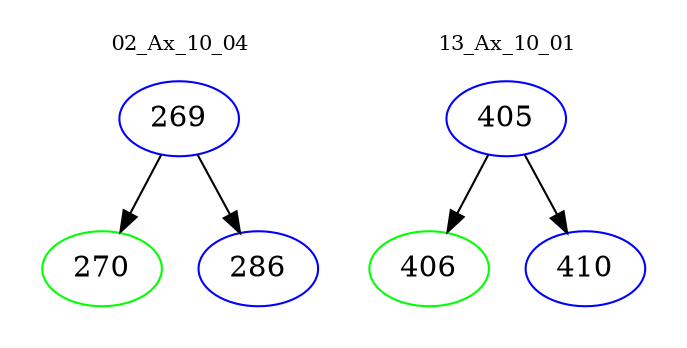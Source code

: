 digraph{
subgraph cluster_0 {
color = white
label = "02_Ax_10_04";
fontsize=10;
T0_269 [label="269", color="blue"]
T0_269 -> T0_270 [color="black"]
T0_270 [label="270", color="green"]
T0_269 -> T0_286 [color="black"]
T0_286 [label="286", color="blue"]
}
subgraph cluster_1 {
color = white
label = "13_Ax_10_01";
fontsize=10;
T1_405 [label="405", color="blue"]
T1_405 -> T1_406 [color="black"]
T1_406 [label="406", color="green"]
T1_405 -> T1_410 [color="black"]
T1_410 [label="410", color="blue"]
}
}
